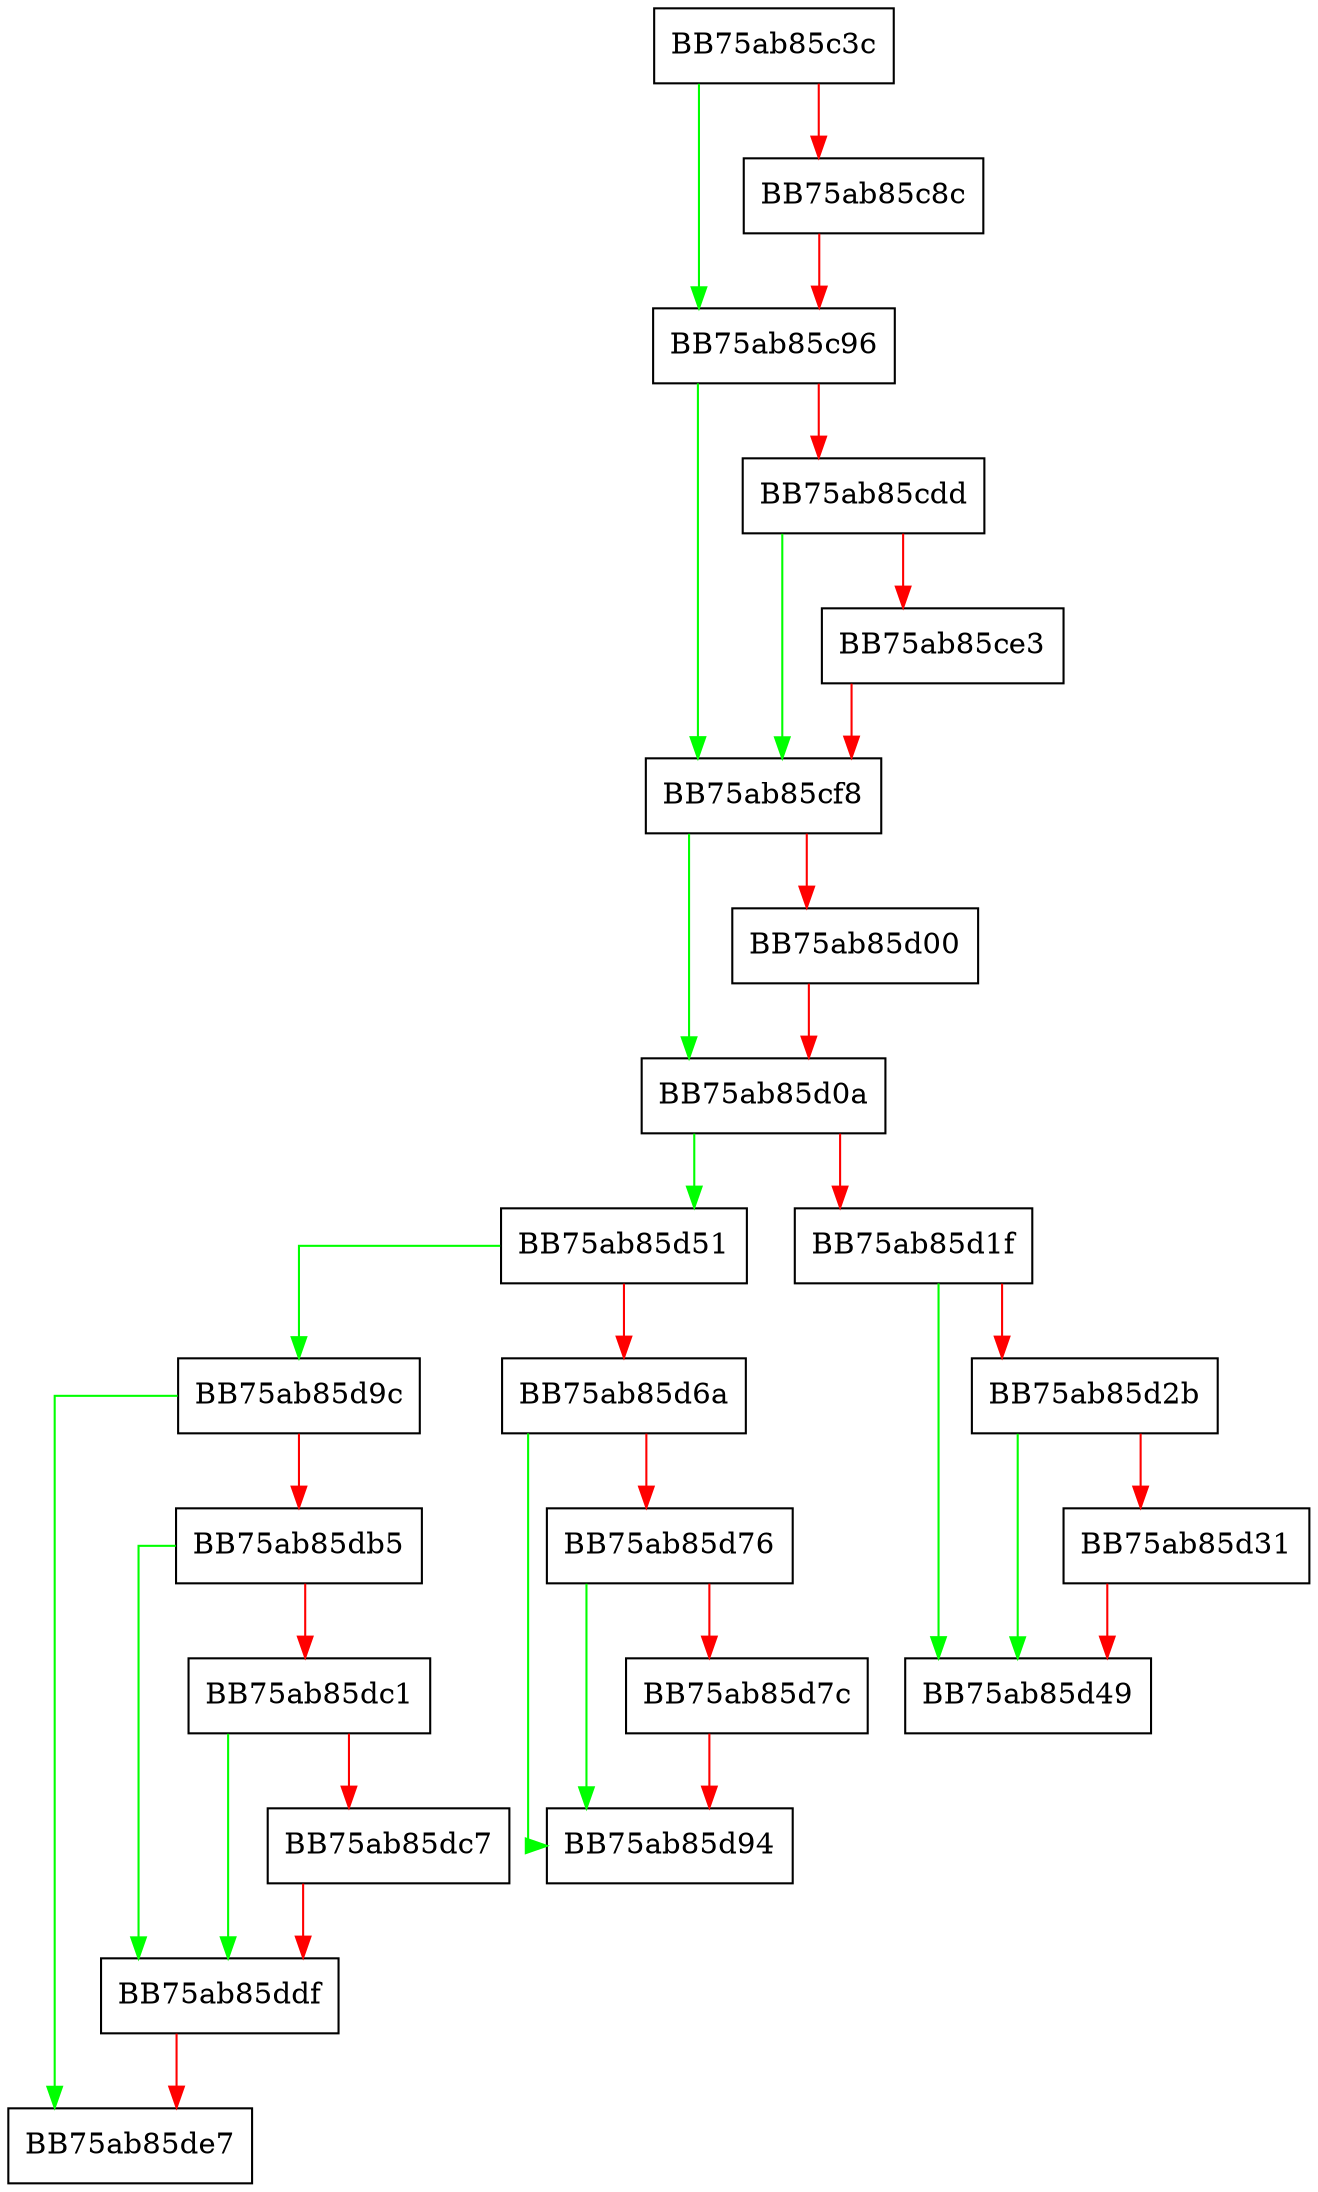 digraph VssApiVistaPlus {
  node [shape="box"];
  graph [splines=ortho];
  BB75ab85c3c -> BB75ab85c96 [color="green"];
  BB75ab85c3c -> BB75ab85c8c [color="red"];
  BB75ab85c8c -> BB75ab85c96 [color="red"];
  BB75ab85c96 -> BB75ab85cf8 [color="green"];
  BB75ab85c96 -> BB75ab85cdd [color="red"];
  BB75ab85cdd -> BB75ab85cf8 [color="green"];
  BB75ab85cdd -> BB75ab85ce3 [color="red"];
  BB75ab85ce3 -> BB75ab85cf8 [color="red"];
  BB75ab85cf8 -> BB75ab85d0a [color="green"];
  BB75ab85cf8 -> BB75ab85d00 [color="red"];
  BB75ab85d00 -> BB75ab85d0a [color="red"];
  BB75ab85d0a -> BB75ab85d51 [color="green"];
  BB75ab85d0a -> BB75ab85d1f [color="red"];
  BB75ab85d1f -> BB75ab85d49 [color="green"];
  BB75ab85d1f -> BB75ab85d2b [color="red"];
  BB75ab85d2b -> BB75ab85d49 [color="green"];
  BB75ab85d2b -> BB75ab85d31 [color="red"];
  BB75ab85d31 -> BB75ab85d49 [color="red"];
  BB75ab85d51 -> BB75ab85d9c [color="green"];
  BB75ab85d51 -> BB75ab85d6a [color="red"];
  BB75ab85d6a -> BB75ab85d94 [color="green"];
  BB75ab85d6a -> BB75ab85d76 [color="red"];
  BB75ab85d76 -> BB75ab85d94 [color="green"];
  BB75ab85d76 -> BB75ab85d7c [color="red"];
  BB75ab85d7c -> BB75ab85d94 [color="red"];
  BB75ab85d9c -> BB75ab85de7 [color="green"];
  BB75ab85d9c -> BB75ab85db5 [color="red"];
  BB75ab85db5 -> BB75ab85ddf [color="green"];
  BB75ab85db5 -> BB75ab85dc1 [color="red"];
  BB75ab85dc1 -> BB75ab85ddf [color="green"];
  BB75ab85dc1 -> BB75ab85dc7 [color="red"];
  BB75ab85dc7 -> BB75ab85ddf [color="red"];
  BB75ab85ddf -> BB75ab85de7 [color="red"];
}